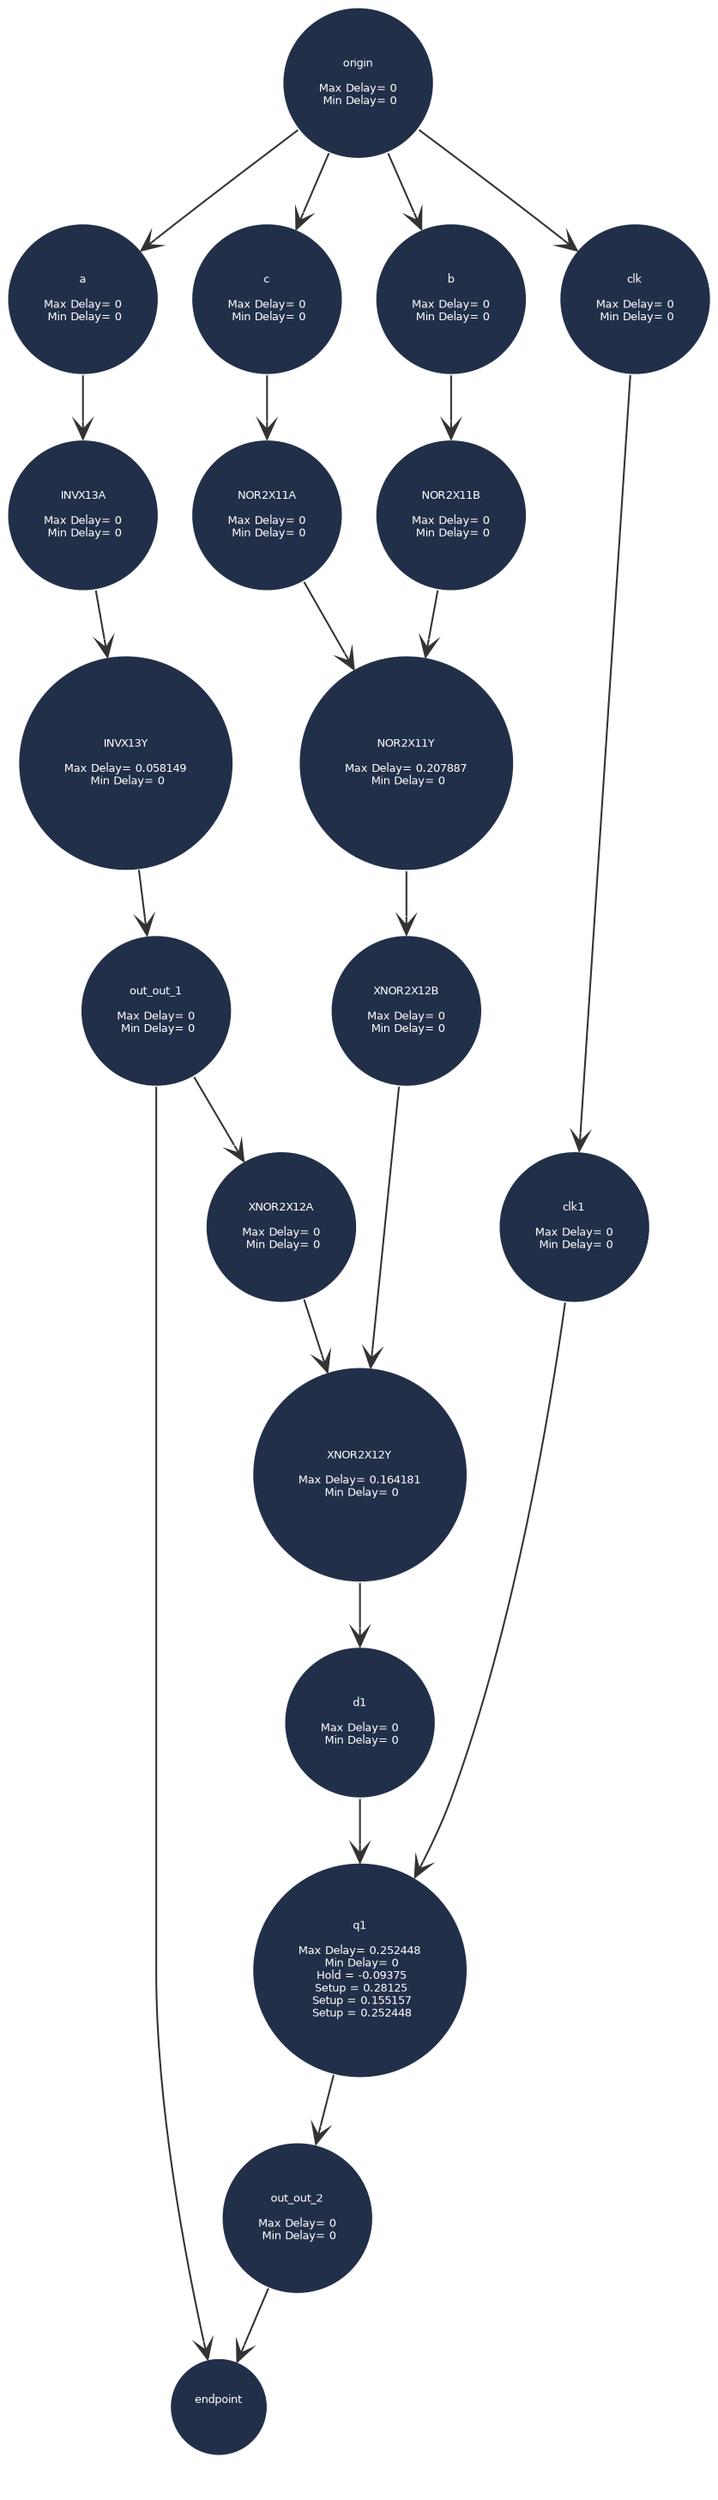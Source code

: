 // Graph
digraph {
	graph [bgcolor="#ffffff" fontcolor=white fontsize=12 label="Graph"]
	node [color=white fillcolor="#222f49" fontcolor=white fontname=Helvetica fontsize=6 radius=2 shape=circle style=filled]
	edge [arrowhead=open color="#333333" fontcolor=white fontname=Courier fontsize=12]
	origin [label="origin

Max Delay= 0
 Min Delay= 0"]
	a [label="a

Max Delay= 0
 Min Delay= 0"]
	INVX13A [label="INVX13A

Max Delay= 0
 Min Delay= 0"]
	INVX13Y [label="INVX13Y

Max Delay= 0.058149
 Min Delay= 0"]
	out_out_1 [label="out_out_1

Max Delay= 0
 Min Delay= 0"]
	XNOR2X12A [label="XNOR2X12A

Max Delay= 0
 Min Delay= 0"]
	c [label="c

Max Delay= 0
 Min Delay= 0"]
	NOR2X11A [label="NOR2X11A

Max Delay= 0
 Min Delay= 0"]
	b [label="b

Max Delay= 0
 Min Delay= 0"]
	NOR2X11B [label="NOR2X11B

Max Delay= 0
 Min Delay= 0"]
	NOR2X11Y [label="NOR2X11Y

Max Delay= 0.207887
 Min Delay= 0"]
	XNOR2X12B [label="XNOR2X12B

Max Delay= 0
 Min Delay= 0"]
	XNOR2X12Y [label="XNOR2X12Y

Max Delay= 0.164181
 Min Delay= 0"]
	d1 [label="d1

Max Delay= 0
 Min Delay= 0"]
	clk [label="clk

Max Delay= 0
 Min Delay= 0"]
	clk1 [label="clk1

Max Delay= 0
 Min Delay= 0"]
	q1 [label="q1

Max Delay= 0.252448
 Min Delay= 0
 Hold = -0.09375
 Setup = 0.28125
 Setup = 0.155157
 Setup = 0.252448"]
	out_out_2 [label="out_out_2

Max Delay= 0
 Min Delay= 0"]
	endpoint [label="endpoint

"]
		origin -> a
		origin -> c
		origin -> b
		origin -> clk
		a -> INVX13A
		c -> NOR2X11A
		XNOR2X12Y -> d1
		clk -> clk1
		INVX13A -> INVX13Y
		NOR2X11B -> NOR2X11Y
		NOR2X11A -> NOR2X11Y
		INVX13Y -> out_out_1
		XNOR2X12B -> XNOR2X12Y
		q1 -> out_out_2
		b -> NOR2X11B
		out_out_1 -> XNOR2X12A
		out_out_1 -> endpoint
		NOR2X11Y -> XNOR2X12B
		out_out_2 -> endpoint
		clk1 -> q1
		XNOR2X12A -> XNOR2X12Y
		d1 -> q1
}
